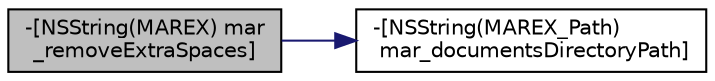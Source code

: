 digraph "-[NSString(MAREX) mar_removeExtraSpaces]"
{
  edge [fontname="Helvetica",fontsize="10",labelfontname="Helvetica",labelfontsize="10"];
  node [fontname="Helvetica",fontsize="10",shape=record];
  rankdir="LR";
  Node53 [label="-[NSString(MAREX) mar\l_removeExtraSpaces]",height=0.2,width=0.4,color="black", fillcolor="grey75", style="filled", fontcolor="black"];
  Node53 -> Node54 [color="midnightblue",fontsize="10",style="solid",fontname="Helvetica"];
  Node54 [label="-[NSString(MAREX_Path)\l mar_documentsDirectoryPath]",height=0.2,width=0.4,color="black", fillcolor="white", style="filled",URL="$category_n_s_string_07_m_a_r_e_x___path_08.html#aaa27e1f81e28d684451a3f43ee88a77a"];
}
